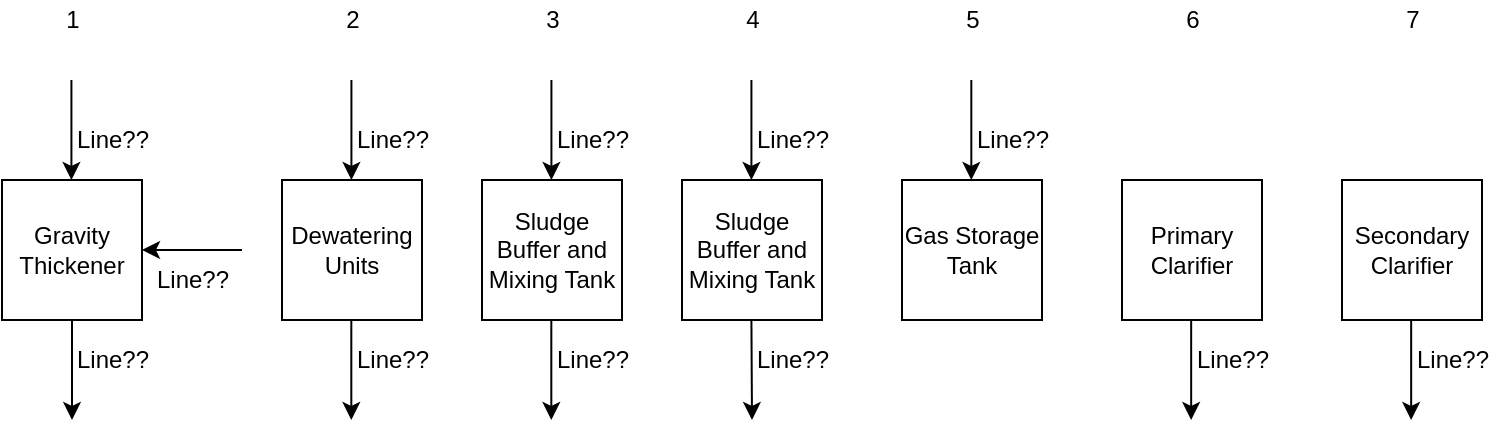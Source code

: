<mxfile version="17.1.0" type="github">
  <diagram id="766PQ8nNQ6CKe4tcxYdj" name="Page-1">
    <mxGraphModel dx="831" dy="457" grid="1" gridSize="10" guides="1" tooltips="1" connect="1" arrows="1" fold="1" page="1" pageScale="1" pageWidth="850" pageHeight="1100" math="0" shadow="0">
      <root>
        <mxCell id="0" />
        <mxCell id="1" parent="0" />
        <mxCell id="ngGe5C5w_OISLU8LiOs_-3" style="edgeStyle=orthogonalEdgeStyle;rounded=0;orthogonalLoop=1;jettySize=auto;html=1;exitX=0.5;exitY=1;exitDx=0;exitDy=0;" edge="1" parent="1" source="ngGe5C5w_OISLU8LiOs_-1">
          <mxGeometry relative="1" as="geometry">
            <mxPoint x="125" y="380" as="targetPoint" />
            <Array as="points">
              <mxPoint x="125" y="380" />
            </Array>
          </mxGeometry>
        </mxCell>
        <mxCell id="ngGe5C5w_OISLU8LiOs_-1" value="Gravity Thickener" style="whiteSpace=wrap;html=1;aspect=fixed;" vertex="1" parent="1">
          <mxGeometry x="90" y="260" width="70" height="70" as="geometry" />
        </mxCell>
        <mxCell id="ngGe5C5w_OISLU8LiOs_-9" value="" style="endArrow=classic;html=1;rounded=0;exitX=0.75;exitY=1;exitDx=0;exitDy=0;" edge="1" parent="1">
          <mxGeometry width="50" height="50" relative="1" as="geometry">
            <mxPoint x="124.71" y="210" as="sourcePoint" />
            <mxPoint x="124.71" y="260" as="targetPoint" />
            <Array as="points" />
          </mxGeometry>
        </mxCell>
        <mxCell id="ngGe5C5w_OISLU8LiOs_-10" value="Line??" style="text;html=1;align=center;verticalAlign=middle;resizable=0;points=[];autosize=1;strokeColor=none;fillColor=none;" vertex="1" parent="1">
          <mxGeometry x="120" y="230" width="50" height="20" as="geometry" />
        </mxCell>
        <mxCell id="ngGe5C5w_OISLU8LiOs_-11" value="Line??" style="text;html=1;align=center;verticalAlign=middle;resizable=0;points=[];autosize=1;strokeColor=none;fillColor=none;" vertex="1" parent="1">
          <mxGeometry x="120" y="340" width="50" height="20" as="geometry" />
        </mxCell>
        <mxCell id="ngGe5C5w_OISLU8LiOs_-12" value="Dewatering Units" style="whiteSpace=wrap;html=1;aspect=fixed;" vertex="1" parent="1">
          <mxGeometry x="230" y="260" width="70" height="70" as="geometry" />
        </mxCell>
        <mxCell id="ngGe5C5w_OISLU8LiOs_-15" value="Line??" style="text;html=1;align=center;verticalAlign=middle;resizable=0;points=[];autosize=1;strokeColor=none;fillColor=none;" vertex="1" parent="1">
          <mxGeometry x="260" y="340" width="50" height="20" as="geometry" />
        </mxCell>
        <mxCell id="ngGe5C5w_OISLU8LiOs_-16" value="" style="endArrow=classic;html=1;rounded=0;" edge="1" parent="1">
          <mxGeometry width="50" height="50" relative="1" as="geometry">
            <mxPoint x="264.66" y="330" as="sourcePoint" />
            <mxPoint x="264.66" y="380" as="targetPoint" />
            <Array as="points" />
          </mxGeometry>
        </mxCell>
        <mxCell id="ngGe5C5w_OISLU8LiOs_-17" value="1" style="text;html=1;align=center;verticalAlign=middle;resizable=0;points=[];autosize=1;strokeColor=none;fillColor=none;" vertex="1" parent="1">
          <mxGeometry x="115" y="170" width="20" height="20" as="geometry" />
        </mxCell>
        <mxCell id="ngGe5C5w_OISLU8LiOs_-18" value="2&lt;br&gt;" style="text;html=1;align=center;verticalAlign=middle;resizable=0;points=[];autosize=1;strokeColor=none;fillColor=none;" vertex="1" parent="1">
          <mxGeometry x="255" y="170" width="20" height="20" as="geometry" />
        </mxCell>
        <mxCell id="ngGe5C5w_OISLU8LiOs_-19" value="Sludge Buffer and Mixing Tank" style="whiteSpace=wrap;html=1;aspect=fixed;" vertex="1" parent="1">
          <mxGeometry x="330" y="260" width="70" height="70" as="geometry" />
        </mxCell>
        <mxCell id="ngGe5C5w_OISLU8LiOs_-20" value="Line??" style="text;html=1;align=center;verticalAlign=middle;resizable=0;points=[];autosize=1;strokeColor=none;fillColor=none;" vertex="1" parent="1">
          <mxGeometry x="360" y="340" width="50" height="20" as="geometry" />
        </mxCell>
        <mxCell id="ngGe5C5w_OISLU8LiOs_-21" value="Line??" style="text;html=1;align=center;verticalAlign=middle;resizable=0;points=[];autosize=1;strokeColor=none;fillColor=none;" vertex="1" parent="1">
          <mxGeometry x="360" y="230" width="50" height="20" as="geometry" />
        </mxCell>
        <mxCell id="ngGe5C5w_OISLU8LiOs_-22" value="" style="endArrow=classic;html=1;rounded=0;exitX=0.75;exitY=1;exitDx=0;exitDy=0;" edge="1" parent="1">
          <mxGeometry width="50" height="50" relative="1" as="geometry">
            <mxPoint x="364.71" y="210" as="sourcePoint" />
            <mxPoint x="364.71" y="260" as="targetPoint" />
            <Array as="points" />
          </mxGeometry>
        </mxCell>
        <mxCell id="ngGe5C5w_OISLU8LiOs_-24" value="3&lt;br&gt;" style="text;html=1;align=center;verticalAlign=middle;resizable=0;points=[];autosize=1;strokeColor=none;fillColor=none;" vertex="1" parent="1">
          <mxGeometry x="355" y="170" width="20" height="20" as="geometry" />
        </mxCell>
        <mxCell id="ngGe5C5w_OISLU8LiOs_-25" value="" style="endArrow=classic;html=1;rounded=0;exitX=0.75;exitY=1;exitDx=0;exitDy=0;" edge="1" parent="1">
          <mxGeometry width="50" height="50" relative="1" as="geometry">
            <mxPoint x="464.71" y="210" as="sourcePoint" />
            <mxPoint x="464.71" y="260" as="targetPoint" />
            <Array as="points" />
          </mxGeometry>
        </mxCell>
        <mxCell id="ngGe5C5w_OISLU8LiOs_-26" value="Sludge Buffer and Mixing Tank" style="whiteSpace=wrap;html=1;aspect=fixed;" vertex="1" parent="1">
          <mxGeometry x="430" y="260" width="70" height="70" as="geometry" />
        </mxCell>
        <mxCell id="ngGe5C5w_OISLU8LiOs_-27" value="" style="endArrow=classic;html=1;rounded=0;exitX=0.75;exitY=1;exitDx=0;exitDy=0;" edge="1" parent="1">
          <mxGeometry width="50" height="50" relative="1" as="geometry">
            <mxPoint x="464.71" y="330" as="sourcePoint" />
            <mxPoint x="465" y="380" as="targetPoint" />
            <Array as="points" />
          </mxGeometry>
        </mxCell>
        <mxCell id="ngGe5C5w_OISLU8LiOs_-28" value="Line??" style="text;html=1;align=center;verticalAlign=middle;resizable=0;points=[];autosize=1;strokeColor=none;fillColor=none;" vertex="1" parent="1">
          <mxGeometry x="460" y="230" width="50" height="20" as="geometry" />
        </mxCell>
        <mxCell id="ngGe5C5w_OISLU8LiOs_-29" value="" style="endArrow=classic;html=1;rounded=0;" edge="1" parent="1">
          <mxGeometry width="50" height="50" relative="1" as="geometry">
            <mxPoint x="364.66" y="330" as="sourcePoint" />
            <mxPoint x="364.66" y="380" as="targetPoint" />
            <Array as="points" />
          </mxGeometry>
        </mxCell>
        <mxCell id="ngGe5C5w_OISLU8LiOs_-31" value="" style="endArrow=classic;html=1;rounded=0;exitX=0.75;exitY=1;exitDx=0;exitDy=0;" edge="1" parent="1">
          <mxGeometry width="50" height="50" relative="1" as="geometry">
            <mxPoint x="264.71" y="210" as="sourcePoint" />
            <mxPoint x="264.71" y="260" as="targetPoint" />
            <Array as="points" />
          </mxGeometry>
        </mxCell>
        <mxCell id="ngGe5C5w_OISLU8LiOs_-32" value="Line??" style="text;html=1;align=center;verticalAlign=middle;resizable=0;points=[];autosize=1;strokeColor=none;fillColor=none;" vertex="1" parent="1">
          <mxGeometry x="460" y="340" width="50" height="20" as="geometry" />
        </mxCell>
        <mxCell id="ngGe5C5w_OISLU8LiOs_-33" value="Line??" style="text;html=1;align=center;verticalAlign=middle;resizable=0;points=[];autosize=1;strokeColor=none;fillColor=none;" vertex="1" parent="1">
          <mxGeometry x="260" y="230" width="50" height="20" as="geometry" />
        </mxCell>
        <mxCell id="ngGe5C5w_OISLU8LiOs_-34" value="4&lt;br&gt;" style="text;html=1;align=center;verticalAlign=middle;resizable=0;points=[];autosize=1;strokeColor=none;fillColor=none;" vertex="1" parent="1">
          <mxGeometry x="455" y="170" width="20" height="20" as="geometry" />
        </mxCell>
        <mxCell id="ngGe5C5w_OISLU8LiOs_-35" value="" style="endArrow=classic;html=1;rounded=0;exitX=0.75;exitY=1;exitDx=0;exitDy=0;" edge="1" parent="1">
          <mxGeometry width="50" height="50" relative="1" as="geometry">
            <mxPoint x="574.66" y="210" as="sourcePoint" />
            <mxPoint x="574.66" y="260" as="targetPoint" />
            <Array as="points" />
          </mxGeometry>
        </mxCell>
        <mxCell id="ngGe5C5w_OISLU8LiOs_-37" value="Line??" style="text;html=1;align=center;verticalAlign=middle;resizable=0;points=[];autosize=1;strokeColor=none;fillColor=none;" vertex="1" parent="1">
          <mxGeometry x="570" y="230" width="50" height="20" as="geometry" />
        </mxCell>
        <mxCell id="ngGe5C5w_OISLU8LiOs_-39" value="5&lt;br&gt;" style="text;html=1;align=center;verticalAlign=middle;resizable=0;points=[];autosize=1;strokeColor=none;fillColor=none;" vertex="1" parent="1">
          <mxGeometry x="565" y="170" width="20" height="20" as="geometry" />
        </mxCell>
        <mxCell id="ngGe5C5w_OISLU8LiOs_-40" value="Gas Storage Tank" style="whiteSpace=wrap;html=1;aspect=fixed;" vertex="1" parent="1">
          <mxGeometry x="540" y="260" width="70" height="70" as="geometry" />
        </mxCell>
        <mxCell id="ngGe5C5w_OISLU8LiOs_-41" value="" style="endArrow=classic;html=1;rounded=0;entryX=1;entryY=0.5;entryDx=0;entryDy=0;" edge="1" parent="1" target="ngGe5C5w_OISLU8LiOs_-1">
          <mxGeometry width="50" height="50" relative="1" as="geometry">
            <mxPoint x="210" y="295" as="sourcePoint" />
            <mxPoint x="210.0" y="310" as="targetPoint" />
            <Array as="points" />
          </mxGeometry>
        </mxCell>
        <mxCell id="ngGe5C5w_OISLU8LiOs_-42" value="Line??" style="text;html=1;align=center;verticalAlign=middle;resizable=0;points=[];autosize=1;strokeColor=none;fillColor=none;" vertex="1" parent="1">
          <mxGeometry x="160" y="300" width="50" height="20" as="geometry" />
        </mxCell>
        <mxCell id="ngGe5C5w_OISLU8LiOs_-43" value="" style="endArrow=classic;html=1;rounded=0;exitX=0.75;exitY=1;exitDx=0;exitDy=0;" edge="1" parent="1">
          <mxGeometry width="50" height="50" relative="1" as="geometry">
            <mxPoint x="684.58" y="330" as="sourcePoint" />
            <mxPoint x="684.58" y="380" as="targetPoint" />
            <Array as="points" />
          </mxGeometry>
        </mxCell>
        <mxCell id="ngGe5C5w_OISLU8LiOs_-44" value="Line??" style="text;html=1;align=center;verticalAlign=middle;resizable=0;points=[];autosize=1;strokeColor=none;fillColor=none;" vertex="1" parent="1">
          <mxGeometry x="680" y="340" width="50" height="20" as="geometry" />
        </mxCell>
        <mxCell id="ngGe5C5w_OISLU8LiOs_-45" value="6" style="text;html=1;align=center;verticalAlign=middle;resizable=0;points=[];autosize=1;strokeColor=none;fillColor=none;" vertex="1" parent="1">
          <mxGeometry x="675" y="170" width="20" height="20" as="geometry" />
        </mxCell>
        <mxCell id="ngGe5C5w_OISLU8LiOs_-46" value="Primary Clarifier" style="whiteSpace=wrap;html=1;aspect=fixed;" vertex="1" parent="1">
          <mxGeometry x="650" y="260" width="70" height="70" as="geometry" />
        </mxCell>
        <mxCell id="ngGe5C5w_OISLU8LiOs_-47" value="" style="endArrow=classic;html=1;rounded=0;exitX=0.75;exitY=1;exitDx=0;exitDy=0;" edge="1" parent="1">
          <mxGeometry width="50" height="50" relative="1" as="geometry">
            <mxPoint x="794.58" y="330" as="sourcePoint" />
            <mxPoint x="794.58" y="380" as="targetPoint" />
            <Array as="points" />
          </mxGeometry>
        </mxCell>
        <mxCell id="ngGe5C5w_OISLU8LiOs_-48" value="Line??" style="text;html=1;align=center;verticalAlign=middle;resizable=0;points=[];autosize=1;strokeColor=none;fillColor=none;" vertex="1" parent="1">
          <mxGeometry x="790" y="340" width="50" height="20" as="geometry" />
        </mxCell>
        <mxCell id="ngGe5C5w_OISLU8LiOs_-49" value="7" style="text;html=1;align=center;verticalAlign=middle;resizable=0;points=[];autosize=1;strokeColor=none;fillColor=none;" vertex="1" parent="1">
          <mxGeometry x="785" y="170" width="20" height="20" as="geometry" />
        </mxCell>
        <mxCell id="ngGe5C5w_OISLU8LiOs_-50" value="Secondary Clarifier" style="whiteSpace=wrap;html=1;aspect=fixed;" vertex="1" parent="1">
          <mxGeometry x="760" y="260" width="70" height="70" as="geometry" />
        </mxCell>
      </root>
    </mxGraphModel>
  </diagram>
</mxfile>
